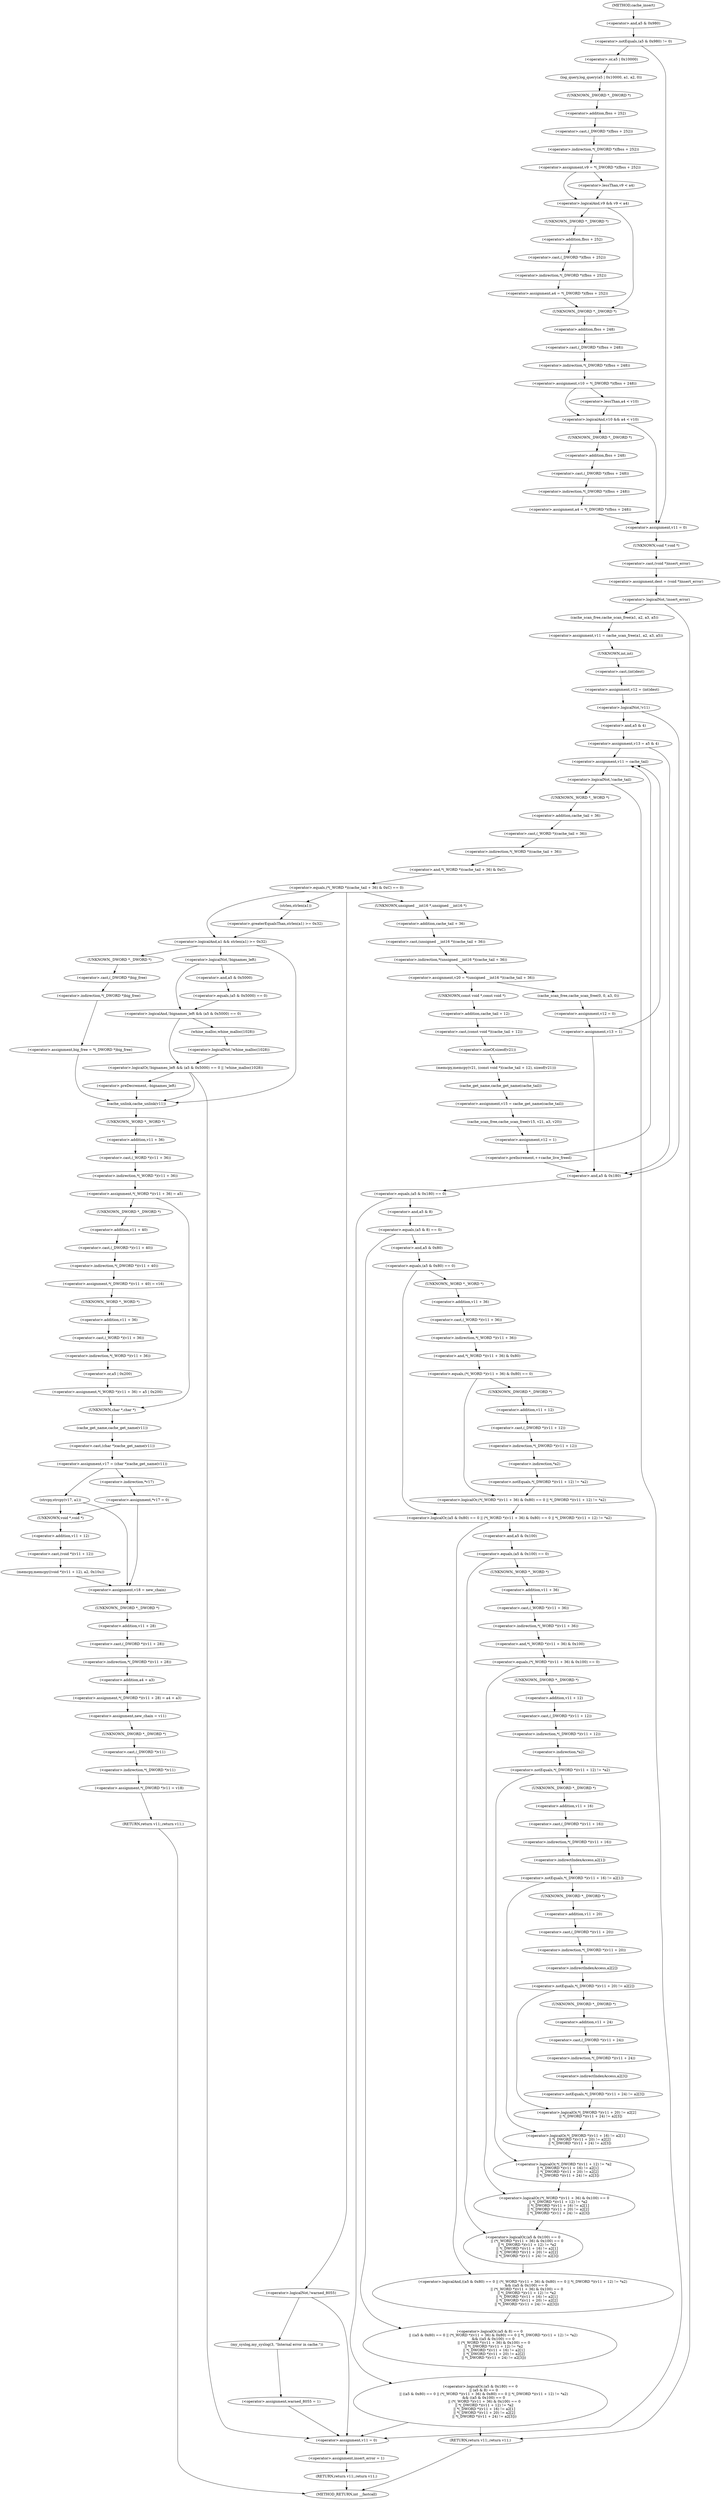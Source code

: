 digraph cache_insert {  
"1000133" [label = "(<operator>.notEquals,(a5 & 0x980) != 0)" ]
"1000134" [label = "(<operator>.and,a5 & 0x980)" ]
"1000139" [label = "(log_query,log_query(a5 | 0x10000, a1, a2, 0))" ]
"1000140" [label = "(<operator>.or,a5 | 0x10000)" ]
"1000146" [label = "(<operator>.assignment,v9 = *(_DWORD *)(fbss + 252))" ]
"1000148" [label = "(<operator>.indirection,*(_DWORD *)(fbss + 252))" ]
"1000149" [label = "(<operator>.cast,(_DWORD *)(fbss + 252))" ]
"1000150" [label = "(UNKNOWN,_DWORD *,_DWORD *)" ]
"1000151" [label = "(<operator>.addition,fbss + 252)" ]
"1000155" [label = "(<operator>.logicalAnd,v9 && v9 < a4)" ]
"1000157" [label = "(<operator>.lessThan,v9 < a4)" ]
"1000160" [label = "(<operator>.assignment,a4 = *(_DWORD *)(fbss + 252))" ]
"1000162" [label = "(<operator>.indirection,*(_DWORD *)(fbss + 252))" ]
"1000163" [label = "(<operator>.cast,(_DWORD *)(fbss + 252))" ]
"1000164" [label = "(UNKNOWN,_DWORD *,_DWORD *)" ]
"1000165" [label = "(<operator>.addition,fbss + 252)" ]
"1000168" [label = "(<operator>.assignment,v10 = *(_DWORD *)(fbss + 248))" ]
"1000170" [label = "(<operator>.indirection,*(_DWORD *)(fbss + 248))" ]
"1000171" [label = "(<operator>.cast,(_DWORD *)(fbss + 248))" ]
"1000172" [label = "(UNKNOWN,_DWORD *,_DWORD *)" ]
"1000173" [label = "(<operator>.addition,fbss + 248)" ]
"1000177" [label = "(<operator>.logicalAnd,v10 && a4 < v10)" ]
"1000179" [label = "(<operator>.lessThan,a4 < v10)" ]
"1000182" [label = "(<operator>.assignment,a4 = *(_DWORD *)(fbss + 248))" ]
"1000184" [label = "(<operator>.indirection,*(_DWORD *)(fbss + 248))" ]
"1000185" [label = "(<operator>.cast,(_DWORD *)(fbss + 248))" ]
"1000186" [label = "(UNKNOWN,_DWORD *,_DWORD *)" ]
"1000187" [label = "(<operator>.addition,fbss + 248)" ]
"1000190" [label = "(<operator>.assignment,v11 = 0)" ]
"1000193" [label = "(<operator>.assignment,dest = (void *)insert_error)" ]
"1000195" [label = "(<operator>.cast,(void *)insert_error)" ]
"1000196" [label = "(UNKNOWN,void *,void *)" ]
"1000199" [label = "(<operator>.logicalNot,!insert_error)" ]
"1000202" [label = "(<operator>.assignment,v11 = cache_scan_free(a1, a2, a3, a5))" ]
"1000204" [label = "(cache_scan_free,cache_scan_free(a1, a2, a3, a5))" ]
"1000209" [label = "(<operator>.assignment,v12 = (int)dest)" ]
"1000211" [label = "(<operator>.cast,(int)dest)" ]
"1000212" [label = "(UNKNOWN,int,int)" ]
"1000215" [label = "(<operator>.logicalNot,!v11)" ]
"1000218" [label = "(<operator>.assignment,v13 = a5 & 4)" ]
"1000220" [label = "(<operator>.and,a5 & 4)" ]
"1000226" [label = "(<operator>.assignment,v11 = cache_tail)" ]
"1000230" [label = "(<operator>.logicalNot,!cache_tail)" ]
"1000234" [label = "(<operator>.equals,(*(_WORD *)(cache_tail + 36) & 0xC) == 0)" ]
"1000235" [label = "(<operator>.and,*(_WORD *)(cache_tail + 36) & 0xC)" ]
"1000236" [label = "(<operator>.indirection,*(_WORD *)(cache_tail + 36))" ]
"1000237" [label = "(<operator>.cast,(_WORD *)(cache_tail + 36))" ]
"1000238" [label = "(UNKNOWN,_WORD *,_WORD *)" ]
"1000239" [label = "(<operator>.addition,cache_tail + 36)" ]
"1000246" [label = "(<operator>.logicalAnd,a1 && strlen(a1) >= 0x32)" ]
"1000248" [label = "(<operator>.greaterEqualsThan,strlen(a1) >= 0x32)" ]
"1000249" [label = "(strlen,strlen(a1))" ]
"1000256" [label = "(<operator>.assignment,big_free = *(_DWORD *)big_free)" ]
"1000258" [label = "(<operator>.indirection,*(_DWORD *)big_free)" ]
"1000259" [label = "(<operator>.cast,(_DWORD *)big_free)" ]
"1000260" [label = "(UNKNOWN,_DWORD *,_DWORD *)" ]
"1000265" [label = "(<operator>.logicalOr,!bignames_left && (a5 & 0x5000) == 0 || !whine_malloc(1028))" ]
"1000266" [label = "(<operator>.logicalAnd,!bignames_left && (a5 & 0x5000) == 0)" ]
"1000267" [label = "(<operator>.logicalNot,!bignames_left)" ]
"1000269" [label = "(<operator>.equals,(a5 & 0x5000) == 0)" ]
"1000270" [label = "(<operator>.and,a5 & 0x5000)" ]
"1000274" [label = "(<operator>.logicalNot,!whine_malloc(1028))" ]
"1000275" [label = "(whine_malloc,whine_malloc(1028))" ]
"1000280" [label = "(<operator>.preDecrement,--bignames_left)" ]
"1000282" [label = "(cache_unlink,cache_unlink(v11))" ]
"1000284" [label = "(<operator>.assignment,*(_WORD *)(v11 + 36) = a5)" ]
"1000285" [label = "(<operator>.indirection,*(_WORD *)(v11 + 36))" ]
"1000286" [label = "(<operator>.cast,(_WORD *)(v11 + 36))" ]
"1000287" [label = "(UNKNOWN,_WORD *,_WORD *)" ]
"1000288" [label = "(<operator>.addition,v11 + 36)" ]
"1000295" [label = "(<operator>.assignment,*(_DWORD *)(v11 + 40) = v16)" ]
"1000296" [label = "(<operator>.indirection,*(_DWORD *)(v11 + 40))" ]
"1000297" [label = "(<operator>.cast,(_DWORD *)(v11 + 40))" ]
"1000298" [label = "(UNKNOWN,_DWORD *,_DWORD *)" ]
"1000299" [label = "(<operator>.addition,v11 + 40)" ]
"1000303" [label = "(<operator>.assignment,*(_WORD *)(v11 + 36) = a5 | 0x200)" ]
"1000304" [label = "(<operator>.indirection,*(_WORD *)(v11 + 36))" ]
"1000305" [label = "(<operator>.cast,(_WORD *)(v11 + 36))" ]
"1000306" [label = "(UNKNOWN,_WORD *,_WORD *)" ]
"1000307" [label = "(<operator>.addition,v11 + 36)" ]
"1000310" [label = "(<operator>.or,a5 | 0x200)" ]
"1000313" [label = "(<operator>.assignment,v17 = (char *)cache_get_name(v11))" ]
"1000315" [label = "(<operator>.cast,(char *)cache_get_name(v11))" ]
"1000316" [label = "(UNKNOWN,char *,char *)" ]
"1000317" [label = "(cache_get_name,cache_get_name(v11))" ]
"1000321" [label = "(strcpy,strcpy(v17, a1))" ]
"1000325" [label = "(<operator>.assignment,*v17 = 0)" ]
"1000326" [label = "(<operator>.indirection,*v17)" ]
"1000331" [label = "(memcpy,memcpy((void *)(v11 + 12), a2, 0x10u))" ]
"1000332" [label = "(<operator>.cast,(void *)(v11 + 12))" ]
"1000333" [label = "(UNKNOWN,void *,void *)" ]
"1000334" [label = "(<operator>.addition,v11 + 12)" ]
"1000339" [label = "(<operator>.assignment,v18 = new_chain)" ]
"1000342" [label = "(<operator>.assignment,*(_DWORD *)(v11 + 28) = a4 + a3)" ]
"1000343" [label = "(<operator>.indirection,*(_DWORD *)(v11 + 28))" ]
"1000344" [label = "(<operator>.cast,(_DWORD *)(v11 + 28))" ]
"1000345" [label = "(UNKNOWN,_DWORD *,_DWORD *)" ]
"1000346" [label = "(<operator>.addition,v11 + 28)" ]
"1000349" [label = "(<operator>.addition,a4 + a3)" ]
"1000352" [label = "(<operator>.assignment,new_chain = v11)" ]
"1000355" [label = "(<operator>.assignment,*(_DWORD *)v11 = v18)" ]
"1000356" [label = "(<operator>.indirection,*(_DWORD *)v11)" ]
"1000357" [label = "(<operator>.cast,(_DWORD *)v11)" ]
"1000358" [label = "(UNKNOWN,_DWORD *,_DWORD *)" ]
"1000361" [label = "(RETURN,return v11;,return v11;)" ]
"1000367" [label = "(<operator>.logicalNot,!warned_8055)" ]
"1000370" [label = "(my_syslog,my_syslog(3, \"Internal error in cache.\"))" ]
"1000373" [label = "(<operator>.assignment,warned_8055 = 1)" ]
"1000377" [label = "(<operator>.assignment,v20 = *(unsigned __int16 *)(cache_tail + 36))" ]
"1000379" [label = "(<operator>.indirection,*(unsigned __int16 *)(cache_tail + 36))" ]
"1000380" [label = "(<operator>.cast,(unsigned __int16 *)(cache_tail + 36))" ]
"1000381" [label = "(UNKNOWN,unsigned __int16 *,unsigned __int16 *)" ]
"1000382" [label = "(<operator>.addition,cache_tail + 36)" ]
"1000388" [label = "(memcpy,memcpy(v21, (const void *)(cache_tail + 12), sizeof(v21)))" ]
"1000390" [label = "(<operator>.cast,(const void *)(cache_tail + 12))" ]
"1000391" [label = "(UNKNOWN,const void *,const void *)" ]
"1000392" [label = "(<operator>.addition,cache_tail + 12)" ]
"1000395" [label = "(<operator>.sizeOf,sizeof(v21))" ]
"1000397" [label = "(<operator>.assignment,v15 = cache_get_name(cache_tail))" ]
"1000399" [label = "(cache_get_name,cache_get_name(cache_tail))" ]
"1000401" [label = "(cache_scan_free,cache_scan_free(v15, v21, a3, v20))" ]
"1000406" [label = "(<operator>.assignment,v12 = 1)" ]
"1000409" [label = "(<operator>.preIncrement,++cache_live_freed)" ]
"1000413" [label = "(cache_scan_free,cache_scan_free(0, 0, a3, 0))" ]
"1000418" [label = "(<operator>.assignment,v12 = 0)" ]
"1000421" [label = "(<operator>.assignment,v13 = 1)" ]
"1000425" [label = "(<operator>.logicalOr,(a5 & 0x180) == 0\n      || (a5 & 8) == 0\n      || ((a5 & 0x80) == 0 || (*(_WORD *)(v11 + 36) & 0x80) == 0 || *(_DWORD *)(v11 + 12) != *a2)\n      && ((a5 & 0x100) == 0\n       || (*(_WORD *)(v11 + 36) & 0x100) == 0\n       || *(_DWORD *)(v11 + 12) != *a2\n       || *(_DWORD *)(v11 + 16) != a2[1]\n       || *(_DWORD *)(v11 + 20) != a2[2]\n       || *(_DWORD *)(v11 + 24) != a2[3]))" ]
"1000426" [label = "(<operator>.equals,(a5 & 0x180) == 0)" ]
"1000427" [label = "(<operator>.and,a5 & 0x180)" ]
"1000431" [label = "(<operator>.logicalOr,(a5 & 8) == 0\n      || ((a5 & 0x80) == 0 || (*(_WORD *)(v11 + 36) & 0x80) == 0 || *(_DWORD *)(v11 + 12) != *a2)\n      && ((a5 & 0x100) == 0\n       || (*(_WORD *)(v11 + 36) & 0x100) == 0\n       || *(_DWORD *)(v11 + 12) != *a2\n       || *(_DWORD *)(v11 + 16) != a2[1]\n       || *(_DWORD *)(v11 + 20) != a2[2]\n       || *(_DWORD *)(v11 + 24) != a2[3]))" ]
"1000432" [label = "(<operator>.equals,(a5 & 8) == 0)" ]
"1000433" [label = "(<operator>.and,a5 & 8)" ]
"1000437" [label = "(<operator>.logicalAnd,((a5 & 0x80) == 0 || (*(_WORD *)(v11 + 36) & 0x80) == 0 || *(_DWORD *)(v11 + 12) != *a2)\n      && ((a5 & 0x100) == 0\n       || (*(_WORD *)(v11 + 36) & 0x100) == 0\n       || *(_DWORD *)(v11 + 12) != *a2\n       || *(_DWORD *)(v11 + 16) != a2[1]\n       || *(_DWORD *)(v11 + 20) != a2[2]\n       || *(_DWORD *)(v11 + 24) != a2[3]))" ]
"1000438" [label = "(<operator>.logicalOr,(a5 & 0x80) == 0 || (*(_WORD *)(v11 + 36) & 0x80) == 0 || *(_DWORD *)(v11 + 12) != *a2)" ]
"1000439" [label = "(<operator>.equals,(a5 & 0x80) == 0)" ]
"1000440" [label = "(<operator>.and,a5 & 0x80)" ]
"1000444" [label = "(<operator>.logicalOr,(*(_WORD *)(v11 + 36) & 0x80) == 0 || *(_DWORD *)(v11 + 12) != *a2)" ]
"1000445" [label = "(<operator>.equals,(*(_WORD *)(v11 + 36) & 0x80) == 0)" ]
"1000446" [label = "(<operator>.and,*(_WORD *)(v11 + 36) & 0x80)" ]
"1000447" [label = "(<operator>.indirection,*(_WORD *)(v11 + 36))" ]
"1000448" [label = "(<operator>.cast,(_WORD *)(v11 + 36))" ]
"1000449" [label = "(UNKNOWN,_WORD *,_WORD *)" ]
"1000450" [label = "(<operator>.addition,v11 + 36)" ]
"1000455" [label = "(<operator>.notEquals,*(_DWORD *)(v11 + 12) != *a2)" ]
"1000456" [label = "(<operator>.indirection,*(_DWORD *)(v11 + 12))" ]
"1000457" [label = "(<operator>.cast,(_DWORD *)(v11 + 12))" ]
"1000458" [label = "(UNKNOWN,_DWORD *,_DWORD *)" ]
"1000459" [label = "(<operator>.addition,v11 + 12)" ]
"1000462" [label = "(<operator>.indirection,*a2)" ]
"1000464" [label = "(<operator>.logicalOr,(a5 & 0x100) == 0\n       || (*(_WORD *)(v11 + 36) & 0x100) == 0\n       || *(_DWORD *)(v11 + 12) != *a2\n       || *(_DWORD *)(v11 + 16) != a2[1]\n       || *(_DWORD *)(v11 + 20) != a2[2]\n       || *(_DWORD *)(v11 + 24) != a2[3])" ]
"1000465" [label = "(<operator>.equals,(a5 & 0x100) == 0)" ]
"1000466" [label = "(<operator>.and,a5 & 0x100)" ]
"1000470" [label = "(<operator>.logicalOr,(*(_WORD *)(v11 + 36) & 0x100) == 0\n       || *(_DWORD *)(v11 + 12) != *a2\n       || *(_DWORD *)(v11 + 16) != a2[1]\n       || *(_DWORD *)(v11 + 20) != a2[2]\n       || *(_DWORD *)(v11 + 24) != a2[3])" ]
"1000471" [label = "(<operator>.equals,(*(_WORD *)(v11 + 36) & 0x100) == 0)" ]
"1000472" [label = "(<operator>.and,*(_WORD *)(v11 + 36) & 0x100)" ]
"1000473" [label = "(<operator>.indirection,*(_WORD *)(v11 + 36))" ]
"1000474" [label = "(<operator>.cast,(_WORD *)(v11 + 36))" ]
"1000475" [label = "(UNKNOWN,_WORD *,_WORD *)" ]
"1000476" [label = "(<operator>.addition,v11 + 36)" ]
"1000481" [label = "(<operator>.logicalOr,*(_DWORD *)(v11 + 12) != *a2\n       || *(_DWORD *)(v11 + 16) != a2[1]\n       || *(_DWORD *)(v11 + 20) != a2[2]\n       || *(_DWORD *)(v11 + 24) != a2[3])" ]
"1000482" [label = "(<operator>.notEquals,*(_DWORD *)(v11 + 12) != *a2)" ]
"1000483" [label = "(<operator>.indirection,*(_DWORD *)(v11 + 12))" ]
"1000484" [label = "(<operator>.cast,(_DWORD *)(v11 + 12))" ]
"1000485" [label = "(UNKNOWN,_DWORD *,_DWORD *)" ]
"1000486" [label = "(<operator>.addition,v11 + 12)" ]
"1000489" [label = "(<operator>.indirection,*a2)" ]
"1000491" [label = "(<operator>.logicalOr,*(_DWORD *)(v11 + 16) != a2[1]\n       || *(_DWORD *)(v11 + 20) != a2[2]\n       || *(_DWORD *)(v11 + 24) != a2[3])" ]
"1000492" [label = "(<operator>.notEquals,*(_DWORD *)(v11 + 16) != a2[1])" ]
"1000493" [label = "(<operator>.indirection,*(_DWORD *)(v11 + 16))" ]
"1000494" [label = "(<operator>.cast,(_DWORD *)(v11 + 16))" ]
"1000495" [label = "(UNKNOWN,_DWORD *,_DWORD *)" ]
"1000496" [label = "(<operator>.addition,v11 + 16)" ]
"1000499" [label = "(<operator>.indirectIndexAccess,a2[1])" ]
"1000502" [label = "(<operator>.logicalOr,*(_DWORD *)(v11 + 20) != a2[2]\n       || *(_DWORD *)(v11 + 24) != a2[3])" ]
"1000503" [label = "(<operator>.notEquals,*(_DWORD *)(v11 + 20) != a2[2])" ]
"1000504" [label = "(<operator>.indirection,*(_DWORD *)(v11 + 20))" ]
"1000505" [label = "(<operator>.cast,(_DWORD *)(v11 + 20))" ]
"1000506" [label = "(UNKNOWN,_DWORD *,_DWORD *)" ]
"1000507" [label = "(<operator>.addition,v11 + 20)" ]
"1000510" [label = "(<operator>.indirectIndexAccess,a2[2])" ]
"1000513" [label = "(<operator>.notEquals,*(_DWORD *)(v11 + 24) != a2[3])" ]
"1000514" [label = "(<operator>.indirection,*(_DWORD *)(v11 + 24))" ]
"1000515" [label = "(<operator>.cast,(_DWORD *)(v11 + 24))" ]
"1000516" [label = "(UNKNOWN,_DWORD *,_DWORD *)" ]
"1000517" [label = "(<operator>.addition,v11 + 24)" ]
"1000520" [label = "(<operator>.indirectIndexAccess,a2[3])" ]
"1000525" [label = "(<operator>.assignment,v11 = 0)" ]
"1000528" [label = "(<operator>.assignment,insert_error = 1)" ]
"1000531" [label = "(RETURN,return v11;,return v11;)" ]
"1000533" [label = "(RETURN,return v11;,return v11;)" ]
"1000113" [label = "(METHOD,cache_insert)" ]
"1000535" [label = "(METHOD_RETURN,int __fastcall)" ]
  "1000133" -> "1000140" 
  "1000133" -> "1000190" 
  "1000134" -> "1000133" 
  "1000139" -> "1000150" 
  "1000140" -> "1000139" 
  "1000146" -> "1000155" 
  "1000146" -> "1000157" 
  "1000148" -> "1000146" 
  "1000149" -> "1000148" 
  "1000150" -> "1000151" 
  "1000151" -> "1000149" 
  "1000155" -> "1000164" 
  "1000155" -> "1000172" 
  "1000157" -> "1000155" 
  "1000160" -> "1000172" 
  "1000162" -> "1000160" 
  "1000163" -> "1000162" 
  "1000164" -> "1000165" 
  "1000165" -> "1000163" 
  "1000168" -> "1000177" 
  "1000168" -> "1000179" 
  "1000170" -> "1000168" 
  "1000171" -> "1000170" 
  "1000172" -> "1000173" 
  "1000173" -> "1000171" 
  "1000177" -> "1000186" 
  "1000177" -> "1000190" 
  "1000179" -> "1000177" 
  "1000182" -> "1000190" 
  "1000184" -> "1000182" 
  "1000185" -> "1000184" 
  "1000186" -> "1000187" 
  "1000187" -> "1000185" 
  "1000190" -> "1000196" 
  "1000193" -> "1000199" 
  "1000195" -> "1000193" 
  "1000196" -> "1000195" 
  "1000199" -> "1000204" 
  "1000199" -> "1000533" 
  "1000202" -> "1000212" 
  "1000204" -> "1000202" 
  "1000209" -> "1000215" 
  "1000211" -> "1000209" 
  "1000212" -> "1000211" 
  "1000215" -> "1000220" 
  "1000215" -> "1000427" 
  "1000218" -> "1000226" 
  "1000218" -> "1000427" 
  "1000220" -> "1000218" 
  "1000226" -> "1000230" 
  "1000230" -> "1000238" 
  "1000230" -> "1000525" 
  "1000234" -> "1000246" 
  "1000234" -> "1000249" 
  "1000234" -> "1000367" 
  "1000234" -> "1000381" 
  "1000235" -> "1000234" 
  "1000236" -> "1000235" 
  "1000237" -> "1000236" 
  "1000238" -> "1000239" 
  "1000239" -> "1000237" 
  "1000246" -> "1000260" 
  "1000246" -> "1000267" 
  "1000246" -> "1000282" 
  "1000248" -> "1000246" 
  "1000249" -> "1000248" 
  "1000256" -> "1000282" 
  "1000258" -> "1000256" 
  "1000259" -> "1000258" 
  "1000260" -> "1000259" 
  "1000265" -> "1000525" 
  "1000265" -> "1000280" 
  "1000265" -> "1000282" 
  "1000266" -> "1000265" 
  "1000266" -> "1000275" 
  "1000267" -> "1000266" 
  "1000267" -> "1000270" 
  "1000269" -> "1000266" 
  "1000270" -> "1000269" 
  "1000274" -> "1000265" 
  "1000275" -> "1000274" 
  "1000280" -> "1000282" 
  "1000282" -> "1000287" 
  "1000284" -> "1000298" 
  "1000284" -> "1000316" 
  "1000285" -> "1000284" 
  "1000286" -> "1000285" 
  "1000287" -> "1000288" 
  "1000288" -> "1000286" 
  "1000295" -> "1000306" 
  "1000296" -> "1000295" 
  "1000297" -> "1000296" 
  "1000298" -> "1000299" 
  "1000299" -> "1000297" 
  "1000303" -> "1000316" 
  "1000304" -> "1000310" 
  "1000305" -> "1000304" 
  "1000306" -> "1000307" 
  "1000307" -> "1000305" 
  "1000310" -> "1000303" 
  "1000313" -> "1000321" 
  "1000313" -> "1000326" 
  "1000315" -> "1000313" 
  "1000316" -> "1000317" 
  "1000317" -> "1000315" 
  "1000321" -> "1000333" 
  "1000321" -> "1000339" 
  "1000325" -> "1000333" 
  "1000325" -> "1000339" 
  "1000326" -> "1000325" 
  "1000331" -> "1000339" 
  "1000332" -> "1000331" 
  "1000333" -> "1000334" 
  "1000334" -> "1000332" 
  "1000339" -> "1000345" 
  "1000342" -> "1000352" 
  "1000343" -> "1000349" 
  "1000344" -> "1000343" 
  "1000345" -> "1000346" 
  "1000346" -> "1000344" 
  "1000349" -> "1000342" 
  "1000352" -> "1000358" 
  "1000355" -> "1000361" 
  "1000356" -> "1000355" 
  "1000357" -> "1000356" 
  "1000358" -> "1000357" 
  "1000361" -> "1000535" 
  "1000367" -> "1000370" 
  "1000367" -> "1000525" 
  "1000370" -> "1000373" 
  "1000373" -> "1000525" 
  "1000377" -> "1000391" 
  "1000377" -> "1000413" 
  "1000379" -> "1000377" 
  "1000380" -> "1000379" 
  "1000381" -> "1000382" 
  "1000382" -> "1000380" 
  "1000388" -> "1000399" 
  "1000390" -> "1000395" 
  "1000391" -> "1000392" 
  "1000392" -> "1000390" 
  "1000395" -> "1000388" 
  "1000397" -> "1000401" 
  "1000399" -> "1000397" 
  "1000401" -> "1000406" 
  "1000406" -> "1000409" 
  "1000409" -> "1000226" 
  "1000409" -> "1000427" 
  "1000413" -> "1000418" 
  "1000418" -> "1000421" 
  "1000421" -> "1000226" 
  "1000421" -> "1000427" 
  "1000425" -> "1000525" 
  "1000425" -> "1000533" 
  "1000426" -> "1000425" 
  "1000426" -> "1000433" 
  "1000427" -> "1000426" 
  "1000431" -> "1000425" 
  "1000432" -> "1000431" 
  "1000432" -> "1000440" 
  "1000433" -> "1000432" 
  "1000437" -> "1000431" 
  "1000438" -> "1000437" 
  "1000438" -> "1000466" 
  "1000439" -> "1000449" 
  "1000439" -> "1000438" 
  "1000440" -> "1000439" 
  "1000444" -> "1000438" 
  "1000445" -> "1000458" 
  "1000445" -> "1000444" 
  "1000446" -> "1000445" 
  "1000447" -> "1000446" 
  "1000448" -> "1000447" 
  "1000449" -> "1000450" 
  "1000450" -> "1000448" 
  "1000455" -> "1000444" 
  "1000456" -> "1000462" 
  "1000457" -> "1000456" 
  "1000458" -> "1000459" 
  "1000459" -> "1000457" 
  "1000462" -> "1000455" 
  "1000464" -> "1000437" 
  "1000465" -> "1000475" 
  "1000465" -> "1000464" 
  "1000466" -> "1000465" 
  "1000470" -> "1000464" 
  "1000471" -> "1000485" 
  "1000471" -> "1000470" 
  "1000472" -> "1000471" 
  "1000473" -> "1000472" 
  "1000474" -> "1000473" 
  "1000475" -> "1000476" 
  "1000476" -> "1000474" 
  "1000481" -> "1000470" 
  "1000482" -> "1000495" 
  "1000482" -> "1000481" 
  "1000483" -> "1000489" 
  "1000484" -> "1000483" 
  "1000485" -> "1000486" 
  "1000486" -> "1000484" 
  "1000489" -> "1000482" 
  "1000491" -> "1000481" 
  "1000492" -> "1000506" 
  "1000492" -> "1000491" 
  "1000493" -> "1000499" 
  "1000494" -> "1000493" 
  "1000495" -> "1000496" 
  "1000496" -> "1000494" 
  "1000499" -> "1000492" 
  "1000502" -> "1000491" 
  "1000503" -> "1000516" 
  "1000503" -> "1000502" 
  "1000504" -> "1000510" 
  "1000505" -> "1000504" 
  "1000506" -> "1000507" 
  "1000507" -> "1000505" 
  "1000510" -> "1000503" 
  "1000513" -> "1000502" 
  "1000514" -> "1000520" 
  "1000515" -> "1000514" 
  "1000516" -> "1000517" 
  "1000517" -> "1000515" 
  "1000520" -> "1000513" 
  "1000525" -> "1000528" 
  "1000528" -> "1000531" 
  "1000531" -> "1000535" 
  "1000533" -> "1000535" 
  "1000113" -> "1000134" 
}
